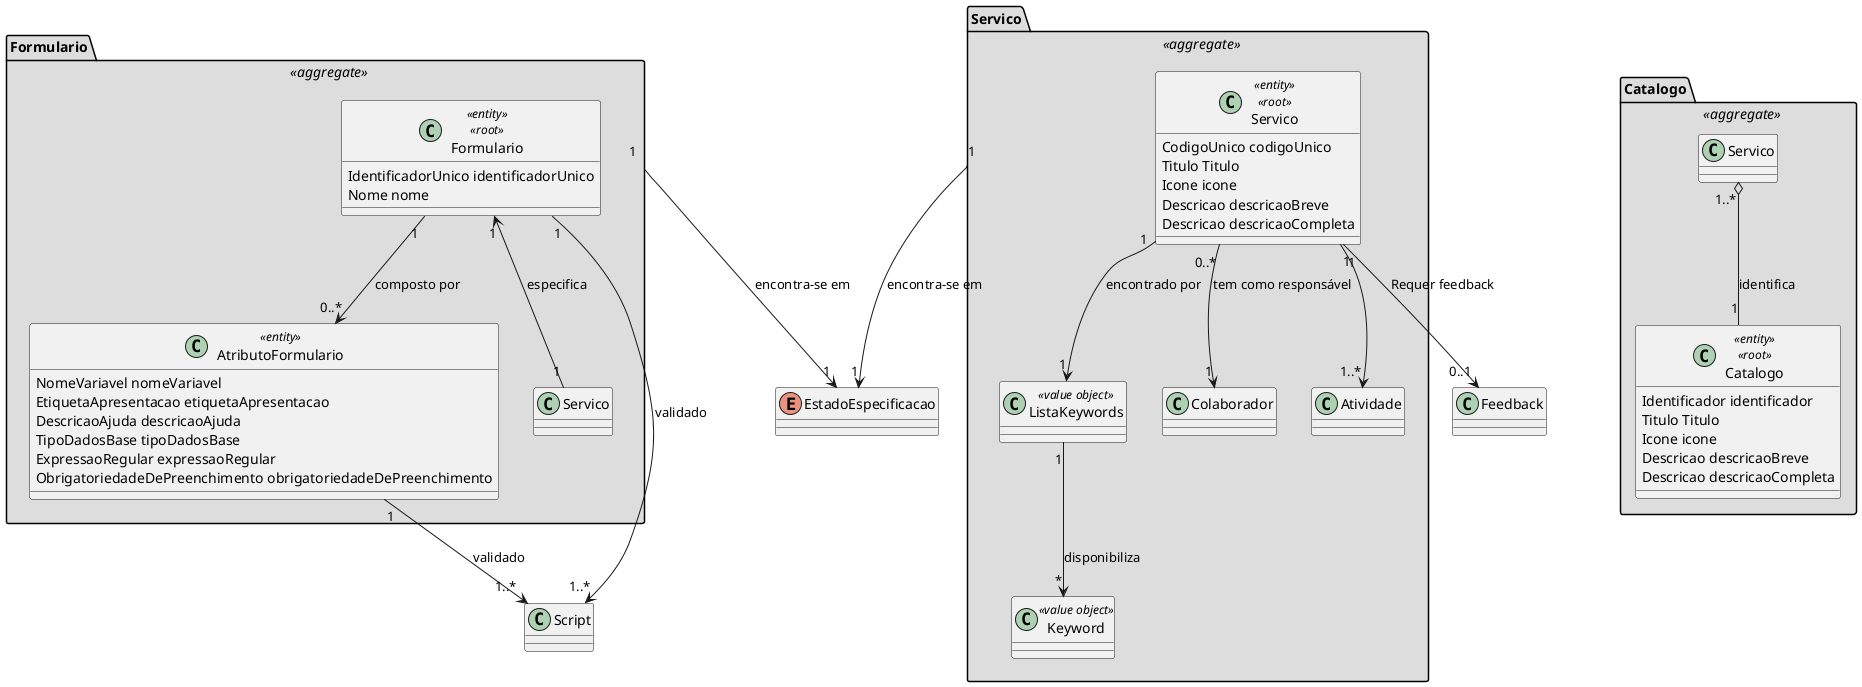 @startuml EspecificacaoServico


class Script {

}

class Feedback {

}

package "Servico" <<aggregate>> #DDDDDD {

    class Servico <<entity>> <<root>> {
        CodigoUnico codigoUnico
        Titulo Titulo
        Icone icone
        Descricao descricaoBreve
        Descricao descricaoCompleta
    }

    class ListaKeywords <<value object>> {

    }

    class Keyword <<value object>> {

    }

    Servico "1" --> "1" ListaKeywords : "encontrado por"
    ListaKeywords "1" --> "*" Keyword : "disponibiliza"
    Servico "0..*" --> "1" Colaborador : "tem como responsável"
    Servico "1" --> "1..*" Atividade
    Servico "1" --> "0..1" Feedback : "Requer feedback"
}


   enum EstadoEspecificacao {

    }
    
Servico "1" --> "1" EstadoEspecificacao : "encontra-se em"
Formulario "1" --> "1" EstadoEspecificacao : "encontra-se em"

package "Catalogo" <<aggregate>> #DDDDDD {

    class Catalogo <<entity>> <<root>> {
        Identificador identificador
        Titulo Titulo
        Icone icone
        Descricao descricaoBreve
        Descricao descricaoCompleta
    }


    Servico "1..*" o-- "1" Catalogo : "identifica"    
    
}



package "Formulario" <<aggregate>> #DDDDDD {
    class Formulario <<entity>> <<root>> {
        IdentificadorUnico identificadorUnico
        Nome nome
    }

    class AtributoFormulario <<entity>> {
        NomeVariavel nomeVariavel
        EtiquetaApresentacao etiquetaApresentacao
        DescricaoAjuda descricaoAjuda
        TipoDadosBase tipoDadosBase
        ExpressaoRegular expressaoRegular
        ObrigatoriedadeDePreenchimento obrigatoriedadeDePreenchimento
    }

    Formulario "1" --> "1..*" Script : "validado"
    Formulario "1" --> "0..*" AtributoFormulario : "composto por"
    Formulario "1" <-- "1" Servico : "especifica"
    AtributoFormulario "1" --> "1..*" Script : "validado"

}



@enduml